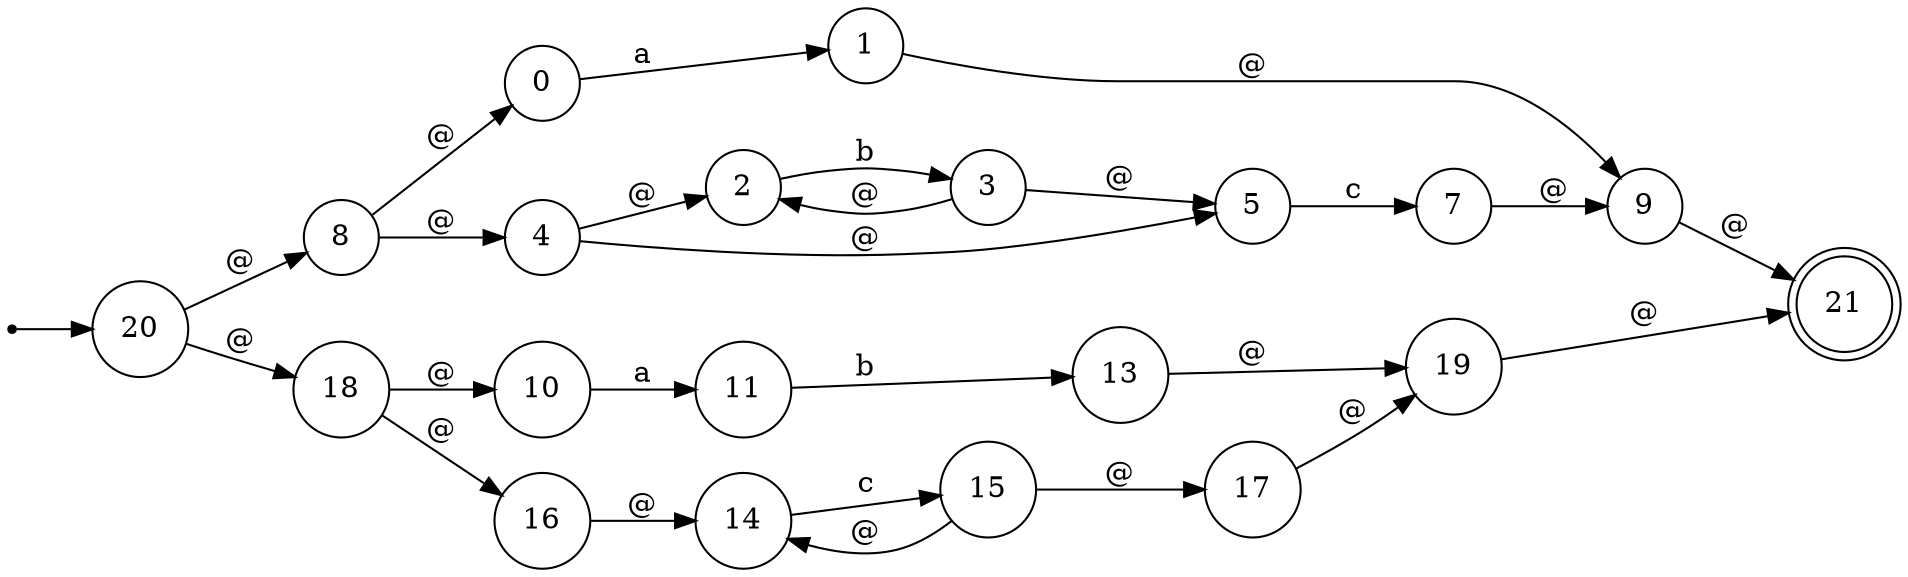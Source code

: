 digraph finite_state_machine {
rankdir=LR;
node [shape = point ]; qi;
node [shape = doublecircle];21;
node [shape = circle];
qi -> 20;
0 -> 1[ label = "a" ];
1 -> 9[ label = "@" ];
2 -> 3[ label = "b" ];
3 -> 5[ label = "@" ];
3 -> 2[ label = "@" ];
4 -> 2[ label = "@" ];
4 -> 5[ label = "@" ];
5 -> 7[ label = "c" ];
7 -> 9[ label = "@" ];
8 -> 0[ label = "@" ];
8 -> 4[ label = "@" ];
9 -> 21[ label = "@" ];
10 -> 11[ label = "a" ];
11 -> 13[ label = "b" ];
13 -> 19[ label = "@" ];
14 -> 15[ label = "c" ];
15 -> 17[ label = "@" ];
15 -> 14[ label = "@" ];
16 -> 14[ label = "@" ];
17 -> 19[ label = "@" ];
18 -> 10[ label = "@" ];
18 -> 16[ label = "@" ];
19 -> 21[ label = "@" ];
20 -> 8[ label = "@" ];
20 -> 18[ label = "@" ];
}
